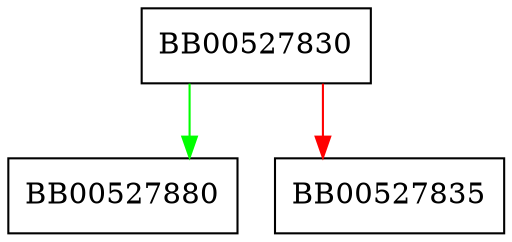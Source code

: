 digraph X509_INFO_free {
  node [shape="box"];
  graph [splines=ortho];
  BB00527830 -> BB00527880 [color="green"];
  BB00527830 -> BB00527835 [color="red"];
}